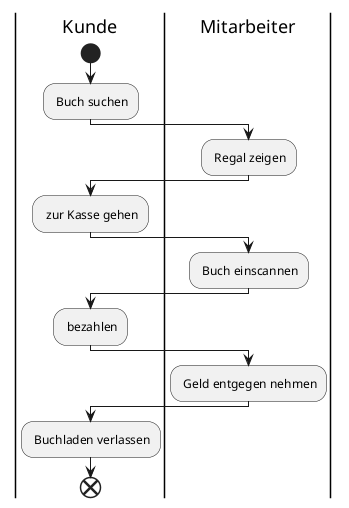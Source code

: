 @startuml
|Kunde|
start
: Buch suchen;
|Mitarbeiter|
: Regal zeigen;
|Kunde|
: zur Kasse gehen;
|Mitarbeiter|
: Buch einscannen;
|Kunde|
: bezahlen;
|Mitarbeiter|
: Geld entgegen nehmen;
|Kunde|
: Buchladen verlassen;
end


@enduml